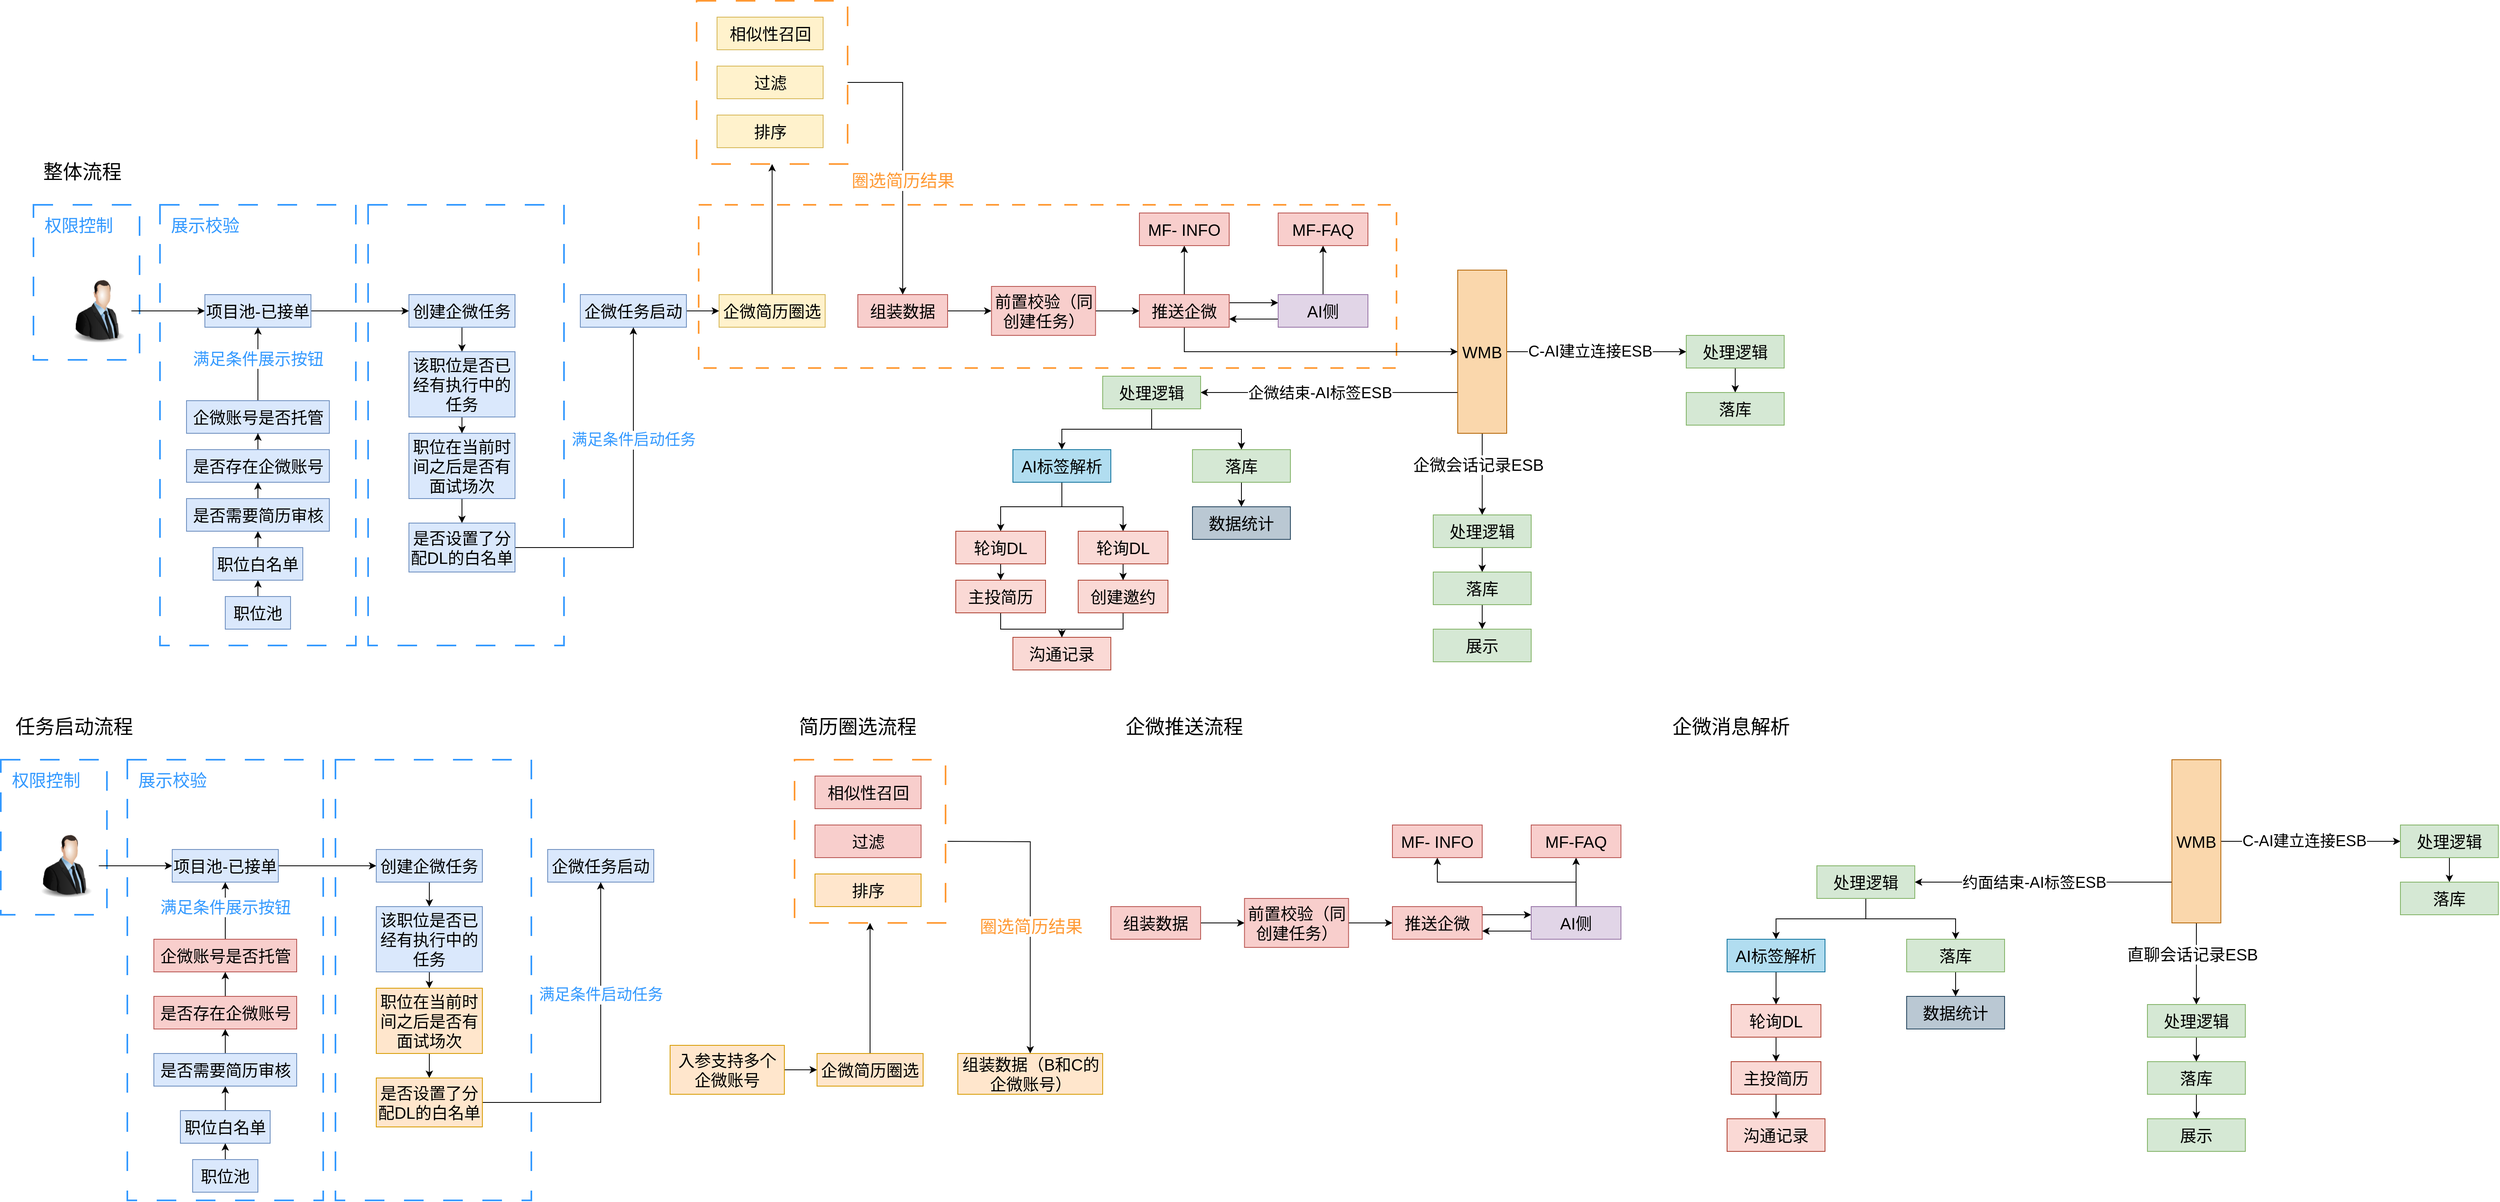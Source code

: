 <mxfile version="21.6.6" type="github">
  <diagram name="第 1 页" id="ttlEeA1ZEPNr0AOslTdx">
    <mxGraphModel dx="2562" dy="1632" grid="1" gridSize="10" guides="1" tooltips="1" connect="1" arrows="1" fold="1" page="0" pageScale="1" pageWidth="827" pageHeight="1169" math="0" shadow="0">
      <root>
        <mxCell id="0" />
        <mxCell id="1" parent="0" />
        <mxCell id="BQcSsUXnOOZIrNRMj9lR-1" value="" style="rounded=0;whiteSpace=wrap;html=1;dashed=1;dashPattern=8 8;strokeColor=#FF9933;strokeWidth=2;" parent="1" vertex="1">
          <mxGeometry x="255" y="-540" width="855" height="200" as="geometry" />
        </mxCell>
        <mxCell id="BQcSsUXnOOZIrNRMj9lR-2" style="edgeStyle=orthogonalEdgeStyle;rounded=0;orthogonalLoop=1;jettySize=auto;html=1;entryX=0.5;entryY=0;entryDx=0;entryDy=0;" parent="1" source="BQcSsUXnOOZIrNRMj9lR-4" target="BQcSsUXnOOZIrNRMj9lR-16" edge="1">
          <mxGeometry relative="1" as="geometry" />
        </mxCell>
        <mxCell id="BQcSsUXnOOZIrNRMj9lR-3" value="圈选简历结果" style="edgeLabel;html=1;align=center;verticalAlign=middle;resizable=0;points=[];fontSize=21;fontColor=#FF9933;" parent="BQcSsUXnOOZIrNRMj9lR-2" vertex="1" connectable="0">
          <mxGeometry x="0.022" y="-1" relative="1" as="geometry">
            <mxPoint x="1" y="20" as="offset" />
          </mxGeometry>
        </mxCell>
        <mxCell id="BQcSsUXnOOZIrNRMj9lR-4" value="" style="rounded=0;whiteSpace=wrap;html=1;dashed=1;strokeWidth=2;strokeColor=#FF9933;dashPattern=12 12;" parent="1" vertex="1">
          <mxGeometry x="252.5" y="-790" width="185" height="200" as="geometry" />
        </mxCell>
        <mxCell id="BQcSsUXnOOZIrNRMj9lR-5" value="" style="rounded=0;whiteSpace=wrap;html=1;dashed=1;strokeWidth=2;strokeColor=#3399FF;dashPattern=12 12;" parent="1" vertex="1">
          <mxGeometry x="-150" y="-540" width="240" height="540" as="geometry" />
        </mxCell>
        <mxCell id="BQcSsUXnOOZIrNRMj9lR-6" value="" style="rounded=0;whiteSpace=wrap;html=1;dashed=1;strokeWidth=2;strokeColor=#3399FF;dashPattern=12 12;" parent="1" vertex="1">
          <mxGeometry x="-560" y="-540" width="130" height="190" as="geometry" />
        </mxCell>
        <mxCell id="BQcSsUXnOOZIrNRMj9lR-7" value="" style="rounded=0;whiteSpace=wrap;html=1;dashed=1;strokeWidth=2;strokeColor=#3399FF;dashPattern=12 12;" parent="1" vertex="1">
          <mxGeometry x="-405" y="-540" width="240" height="540" as="geometry" />
        </mxCell>
        <mxCell id="BQcSsUXnOOZIrNRMj9lR-8" style="edgeStyle=orthogonalEdgeStyle;rounded=0;orthogonalLoop=1;jettySize=auto;html=1;entryX=0;entryY=0.5;entryDx=0;entryDy=0;" parent="1" source="BQcSsUXnOOZIrNRMj9lR-9" target="BQcSsUXnOOZIrNRMj9lR-45" edge="1">
          <mxGeometry relative="1" as="geometry" />
        </mxCell>
        <mxCell id="BQcSsUXnOOZIrNRMj9lR-9" value="" style="image;html=1;image=img/lib/clip_art/people/Suit_Man_128x128.png;rounded=0;" parent="1" vertex="1">
          <mxGeometry x="-520" y="-450" width="80" height="80" as="geometry" />
        </mxCell>
        <mxCell id="BQcSsUXnOOZIrNRMj9lR-10" value="整体流程" style="text;html=1;strokeColor=none;fillColor=none;align=center;verticalAlign=middle;whiteSpace=wrap;rounded=0;fontSize=24;" parent="1" vertex="1">
          <mxGeometry x="-560" y="-600" width="120" height="40" as="geometry" />
        </mxCell>
        <mxCell id="BQcSsUXnOOZIrNRMj9lR-11" value="" style="edgeStyle=orthogonalEdgeStyle;rounded=0;orthogonalLoop=1;jettySize=auto;html=1;" parent="1" source="BQcSsUXnOOZIrNRMj9lR-12" target="BQcSsUXnOOZIrNRMj9lR-60" edge="1">
          <mxGeometry relative="1" as="geometry" />
        </mxCell>
        <mxCell id="BQcSsUXnOOZIrNRMj9lR-12" value="创建企微任务" style="whiteSpace=wrap;html=1;verticalAlign=middle;labelBackgroundColor=none;fontSize=20;fillColor=#dae8fc;strokeColor=#6c8ebf;rounded=0;" parent="1" vertex="1">
          <mxGeometry x="-100" y="-430" width="130" height="40" as="geometry" />
        </mxCell>
        <mxCell id="BQcSsUXnOOZIrNRMj9lR-13" style="edgeStyle=orthogonalEdgeStyle;rounded=0;orthogonalLoop=1;jettySize=auto;html=1;" parent="1" source="BQcSsUXnOOZIrNRMj9lR-14" target="BQcSsUXnOOZIrNRMj9lR-4" edge="1">
          <mxGeometry relative="1" as="geometry" />
        </mxCell>
        <mxCell id="BQcSsUXnOOZIrNRMj9lR-14" value="企微简历圈选" style="whiteSpace=wrap;html=1;verticalAlign=middle;labelBackgroundColor=none;fontSize=20;fillColor=#fff2cc;strokeColor=#d6b656;rounded=0;" parent="1" vertex="1">
          <mxGeometry x="280" y="-430" width="130" height="40" as="geometry" />
        </mxCell>
        <mxCell id="BQcSsUXnOOZIrNRMj9lR-15" value="" style="edgeStyle=orthogonalEdgeStyle;rounded=0;orthogonalLoop=1;jettySize=auto;html=1;" parent="1" source="BQcSsUXnOOZIrNRMj9lR-16" target="BQcSsUXnOOZIrNRMj9lR-83" edge="1">
          <mxGeometry relative="1" as="geometry" />
        </mxCell>
        <mxCell id="BQcSsUXnOOZIrNRMj9lR-16" value="组装数据" style="whiteSpace=wrap;html=1;verticalAlign=middle;labelBackgroundColor=none;fontSize=20;fillColor=#f8cecc;strokeColor=#b85450;rounded=0;" parent="1" vertex="1">
          <mxGeometry x="450" y="-430" width="110" height="40" as="geometry" />
        </mxCell>
        <mxCell id="BQcSsUXnOOZIrNRMj9lR-17" value="" style="edgeStyle=orthogonalEdgeStyle;rounded=0;orthogonalLoop=1;jettySize=auto;html=1;" parent="1" source="BQcSsUXnOOZIrNRMj9lR-20" target="BQcSsUXnOOZIrNRMj9lR-33" edge="1">
          <mxGeometry relative="1" as="geometry">
            <Array as="points">
              <mxPoint x="935" y="-420" />
              <mxPoint x="935" y="-420" />
            </Array>
          </mxGeometry>
        </mxCell>
        <mxCell id="BQcSsUXnOOZIrNRMj9lR-18" style="edgeStyle=orthogonalEdgeStyle;rounded=0;orthogonalLoop=1;jettySize=auto;html=1;entryX=0;entryY=0.5;entryDx=0;entryDy=0;" parent="1" source="BQcSsUXnOOZIrNRMj9lR-20" target="BQcSsUXnOOZIrNRMj9lR-27" edge="1">
          <mxGeometry relative="1" as="geometry">
            <Array as="points">
              <mxPoint x="850" y="-360" />
            </Array>
          </mxGeometry>
        </mxCell>
        <mxCell id="BQcSsUXnOOZIrNRMj9lR-19" style="edgeStyle=orthogonalEdgeStyle;rounded=0;orthogonalLoop=1;jettySize=auto;html=1;entryX=0.5;entryY=1;entryDx=0;entryDy=0;" parent="1" source="BQcSsUXnOOZIrNRMj9lR-20" target="BQcSsUXnOOZIrNRMj9lR-69" edge="1">
          <mxGeometry relative="1" as="geometry" />
        </mxCell>
        <mxCell id="BQcSsUXnOOZIrNRMj9lR-20" value="推送企微" style="whiteSpace=wrap;html=1;verticalAlign=middle;labelBackgroundColor=none;fontSize=20;fillColor=#f8cecc;strokeColor=#b85450;rounded=0;" parent="1" vertex="1">
          <mxGeometry x="795" y="-430" width="110" height="40" as="geometry" />
        </mxCell>
        <mxCell id="BQcSsUXnOOZIrNRMj9lR-21" style="edgeStyle=orthogonalEdgeStyle;orthogonalLoop=1;jettySize=auto;html=1;entryX=1;entryY=0.5;entryDx=0;entryDy=0;" parent="1" source="BQcSsUXnOOZIrNRMj9lR-27" target="BQcSsUXnOOZIrNRMj9lR-30" edge="1">
          <mxGeometry relative="1" as="geometry">
            <Array as="points">
              <mxPoint x="1165" y="-310" />
              <mxPoint x="1165" y="-310" />
            </Array>
          </mxGeometry>
        </mxCell>
        <mxCell id="BQcSsUXnOOZIrNRMj9lR-22" value="企微结束-AI标签ESB" style="edgeLabel;html=1;align=center;verticalAlign=middle;resizable=0;points=[];fontSize=19;" parent="BQcSsUXnOOZIrNRMj9lR-21" vertex="1" connectable="0">
          <mxGeometry x="0.071" y="1" relative="1" as="geometry">
            <mxPoint x="-1" as="offset" />
          </mxGeometry>
        </mxCell>
        <mxCell id="BQcSsUXnOOZIrNRMj9lR-23" style="edgeStyle=orthogonalEdgeStyle;rounded=0;orthogonalLoop=1;jettySize=auto;html=1;entryX=0.5;entryY=0;entryDx=0;entryDy=0;" parent="1" source="BQcSsUXnOOZIrNRMj9lR-27" target="BQcSsUXnOOZIrNRMj9lR-71" edge="1">
          <mxGeometry relative="1" as="geometry" />
        </mxCell>
        <mxCell id="BQcSsUXnOOZIrNRMj9lR-24" value="企微会话记录ESB" style="edgeLabel;html=1;align=center;verticalAlign=middle;resizable=0;points=[];fontSize=20;" parent="BQcSsUXnOOZIrNRMj9lR-23" vertex="1" connectable="0">
          <mxGeometry x="-0.238" y="-5" relative="1" as="geometry">
            <mxPoint as="offset" />
          </mxGeometry>
        </mxCell>
        <mxCell id="BQcSsUXnOOZIrNRMj9lR-25" style="edgeStyle=orthogonalEdgeStyle;rounded=0;orthogonalLoop=1;jettySize=auto;html=1;entryX=0;entryY=0.5;entryDx=0;entryDy=0;" parent="1" source="BQcSsUXnOOZIrNRMj9lR-27" target="BQcSsUXnOOZIrNRMj9lR-76" edge="1">
          <mxGeometry relative="1" as="geometry" />
        </mxCell>
        <mxCell id="BQcSsUXnOOZIrNRMj9lR-26" value="C-AI建立连接ESB" style="edgeLabel;html=1;align=center;verticalAlign=middle;resizable=0;points=[];fontSize=19;" parent="BQcSsUXnOOZIrNRMj9lR-25" vertex="1" connectable="0">
          <mxGeometry x="-0.176" y="1" relative="1" as="geometry">
            <mxPoint x="11" y="1" as="offset" />
          </mxGeometry>
        </mxCell>
        <mxCell id="BQcSsUXnOOZIrNRMj9lR-27" value="WMB" style="whiteSpace=wrap;html=1;verticalAlign=middle;labelBackgroundColor=none;fontSize=20;fillColor=#fad7ac;strokeColor=#b46504;rounded=0;" parent="1" vertex="1">
          <mxGeometry x="1185" y="-460" width="60" height="200" as="geometry" />
        </mxCell>
        <mxCell id="BQcSsUXnOOZIrNRMj9lR-28" style="edgeStyle=orthogonalEdgeStyle;rounded=0;orthogonalLoop=1;jettySize=auto;html=1;" parent="1" source="BQcSsUXnOOZIrNRMj9lR-30" target="BQcSsUXnOOZIrNRMj9lR-37" edge="1">
          <mxGeometry relative="1" as="geometry" />
        </mxCell>
        <mxCell id="BQcSsUXnOOZIrNRMj9lR-29" value="" style="edgeStyle=orthogonalEdgeStyle;rounded=0;orthogonalLoop=1;jettySize=auto;html=1;" parent="1" source="BQcSsUXnOOZIrNRMj9lR-30" target="BQcSsUXnOOZIrNRMj9lR-85" edge="1">
          <mxGeometry relative="1" as="geometry" />
        </mxCell>
        <mxCell id="BQcSsUXnOOZIrNRMj9lR-30" value="处理逻辑" style="whiteSpace=wrap;html=1;verticalAlign=middle;labelBackgroundColor=none;fontSize=20;fillColor=#d5e8d4;strokeColor=#82b366;rounded=0;" parent="1" vertex="1">
          <mxGeometry x="750" y="-330" width="120" height="40" as="geometry" />
        </mxCell>
        <mxCell id="BQcSsUXnOOZIrNRMj9lR-31" style="edgeStyle=orthogonalEdgeStyle;rounded=0;orthogonalLoop=1;jettySize=auto;html=1;entryX=1;entryY=0.75;entryDx=0;entryDy=0;" parent="1" source="BQcSsUXnOOZIrNRMj9lR-33" target="BQcSsUXnOOZIrNRMj9lR-20" edge="1">
          <mxGeometry relative="1" as="geometry">
            <Array as="points">
              <mxPoint x="945" y="-400" />
              <mxPoint x="945" y="-400" />
            </Array>
          </mxGeometry>
        </mxCell>
        <mxCell id="BQcSsUXnOOZIrNRMj9lR-32" style="edgeStyle=orthogonalEdgeStyle;rounded=0;orthogonalLoop=1;jettySize=auto;html=1;entryX=0.5;entryY=1;entryDx=0;entryDy=0;" parent="1" source="BQcSsUXnOOZIrNRMj9lR-33" target="BQcSsUXnOOZIrNRMj9lR-34" edge="1">
          <mxGeometry relative="1" as="geometry" />
        </mxCell>
        <mxCell id="BQcSsUXnOOZIrNRMj9lR-33" value="AI侧" style="whiteSpace=wrap;html=1;verticalAlign=middle;labelBackgroundColor=none;fontSize=20;fillColor=#e1d5e7;strokeColor=#9673a6;rounded=0;" parent="1" vertex="1">
          <mxGeometry x="965" y="-430" width="110" height="40" as="geometry" />
        </mxCell>
        <mxCell id="BQcSsUXnOOZIrNRMj9lR-34" value="MF-FAQ" style="whiteSpace=wrap;html=1;verticalAlign=middle;labelBackgroundColor=none;fontSize=20;fillColor=#f8cecc;strokeColor=#b85450;rounded=0;" parent="1" vertex="1">
          <mxGeometry x="965" y="-530" width="110" height="40" as="geometry" />
        </mxCell>
        <mxCell id="BQcSsUXnOOZIrNRMj9lR-35" style="edgeStyle=orthogonalEdgeStyle;rounded=0;orthogonalLoop=1;jettySize=auto;html=1;entryX=0.5;entryY=0;entryDx=0;entryDy=0;" parent="1" source="BQcSsUXnOOZIrNRMj9lR-37" target="BQcSsUXnOOZIrNRMj9lR-42" edge="1">
          <mxGeometry relative="1" as="geometry" />
        </mxCell>
        <mxCell id="BQcSsUXnOOZIrNRMj9lR-36" style="edgeStyle=orthogonalEdgeStyle;rounded=0;orthogonalLoop=1;jettySize=auto;html=1;entryX=0.5;entryY=0;entryDx=0;entryDy=0;" parent="1" source="BQcSsUXnOOZIrNRMj9lR-37" target="BQcSsUXnOOZIrNRMj9lR-40" edge="1">
          <mxGeometry relative="1" as="geometry" />
        </mxCell>
        <mxCell id="BQcSsUXnOOZIrNRMj9lR-37" value="AI标签解析" style="whiteSpace=wrap;html=1;verticalAlign=middle;labelBackgroundColor=none;fontSize=20;fillColor=#b1ddf0;strokeColor=#10739e;rounded=0;" parent="1" vertex="1">
          <mxGeometry x="640" y="-240" width="120" height="40" as="geometry" />
        </mxCell>
        <mxCell id="BQcSsUXnOOZIrNRMj9lR-38" value="数据统计" style="whiteSpace=wrap;html=1;verticalAlign=middle;labelBackgroundColor=none;fontSize=20;fillColor=#bac8d3;strokeColor=#23445d;rounded=0;" parent="1" vertex="1">
          <mxGeometry x="860" y="-170" width="120" height="40" as="geometry" />
        </mxCell>
        <mxCell id="BQcSsUXnOOZIrNRMj9lR-39" style="edgeStyle=orthogonalEdgeStyle;rounded=0;orthogonalLoop=1;jettySize=auto;html=1;entryX=0.5;entryY=0;entryDx=0;entryDy=0;" parent="1" source="BQcSsUXnOOZIrNRMj9lR-40" target="BQcSsUXnOOZIrNRMj9lR-81" edge="1">
          <mxGeometry relative="1" as="geometry" />
        </mxCell>
        <mxCell id="BQcSsUXnOOZIrNRMj9lR-40" value="轮询DL" style="whiteSpace=wrap;html=1;verticalAlign=middle;labelBackgroundColor=none;fontSize=20;fillColor=#fad9d5;strokeColor=#ae4132;rounded=0;" parent="1" vertex="1">
          <mxGeometry x="720" y="-140" width="110" height="40" as="geometry" />
        </mxCell>
        <mxCell id="BQcSsUXnOOZIrNRMj9lR-41" style="edgeStyle=orthogonalEdgeStyle;rounded=0;orthogonalLoop=1;jettySize=auto;html=1;" parent="1" source="BQcSsUXnOOZIrNRMj9lR-42" target="BQcSsUXnOOZIrNRMj9lR-79" edge="1">
          <mxGeometry relative="1" as="geometry" />
        </mxCell>
        <mxCell id="BQcSsUXnOOZIrNRMj9lR-42" value="轮询DL" style="whiteSpace=wrap;html=1;verticalAlign=middle;labelBackgroundColor=none;fontSize=20;fillColor=#fad9d5;strokeColor=#ae4132;rounded=0;" parent="1" vertex="1">
          <mxGeometry x="570" y="-140" width="110" height="40" as="geometry" />
        </mxCell>
        <mxCell id="BQcSsUXnOOZIrNRMj9lR-43" value="沟通记录" style="whiteSpace=wrap;html=1;verticalAlign=middle;labelBackgroundColor=none;fontSize=20;fillColor=#fad9d5;strokeColor=#ae4132;rounded=0;" parent="1" vertex="1">
          <mxGeometry x="640" y="-10" width="120" height="40" as="geometry" />
        </mxCell>
        <mxCell id="BQcSsUXnOOZIrNRMj9lR-44" style="edgeStyle=orthogonalEdgeStyle;rounded=0;orthogonalLoop=1;jettySize=auto;html=1;" parent="1" source="BQcSsUXnOOZIrNRMj9lR-45" target="BQcSsUXnOOZIrNRMj9lR-12" edge="1">
          <mxGeometry relative="1" as="geometry" />
        </mxCell>
        <mxCell id="BQcSsUXnOOZIrNRMj9lR-45" value="项目池-已接单" style="whiteSpace=wrap;html=1;verticalAlign=middle;labelBackgroundColor=none;fontSize=20;fillColor=#dae8fc;strokeColor=#6c8ebf;rounded=0;" parent="1" vertex="1">
          <mxGeometry x="-350" y="-430" width="130" height="40" as="geometry" />
        </mxCell>
        <mxCell id="BQcSsUXnOOZIrNRMj9lR-46" value="" style="edgeStyle=orthogonalEdgeStyle;rounded=0;orthogonalLoop=1;jettySize=auto;html=1;" parent="1" source="BQcSsUXnOOZIrNRMj9lR-47" target="BQcSsUXnOOZIrNRMj9lR-49" edge="1">
          <mxGeometry relative="1" as="geometry" />
        </mxCell>
        <mxCell id="BQcSsUXnOOZIrNRMj9lR-47" value="职位池" style="whiteSpace=wrap;html=1;verticalAlign=middle;labelBackgroundColor=none;fontSize=20;fillColor=#dae8fc;strokeColor=#6c8ebf;rounded=0;" parent="1" vertex="1">
          <mxGeometry x="-325" y="-60" width="80" height="40" as="geometry" />
        </mxCell>
        <mxCell id="BQcSsUXnOOZIrNRMj9lR-48" value="" style="edgeStyle=orthogonalEdgeStyle;rounded=0;orthogonalLoop=1;jettySize=auto;html=1;" parent="1" source="BQcSsUXnOOZIrNRMj9lR-49" target="BQcSsUXnOOZIrNRMj9lR-51" edge="1">
          <mxGeometry relative="1" as="geometry" />
        </mxCell>
        <mxCell id="BQcSsUXnOOZIrNRMj9lR-49" value="职位白名单" style="whiteSpace=wrap;html=1;verticalAlign=middle;labelBackgroundColor=none;fontSize=20;fillColor=#dae8fc;strokeColor=#6c8ebf;rounded=0;" parent="1" vertex="1">
          <mxGeometry x="-340" y="-120" width="110" height="40" as="geometry" />
        </mxCell>
        <mxCell id="BQcSsUXnOOZIrNRMj9lR-87" value="" style="edgeStyle=orthogonalEdgeStyle;rounded=0;orthogonalLoop=1;jettySize=auto;html=1;" parent="1" source="BQcSsUXnOOZIrNRMj9lR-51" target="BQcSsUXnOOZIrNRMj9lR-86" edge="1">
          <mxGeometry relative="1" as="geometry" />
        </mxCell>
        <mxCell id="BQcSsUXnOOZIrNRMj9lR-51" value="是否需要简历审核" style="whiteSpace=wrap;html=1;verticalAlign=middle;labelBackgroundColor=none;fontSize=20;fillColor=#dae8fc;strokeColor=#6c8ebf;rounded=0;" parent="1" vertex="1">
          <mxGeometry x="-372.5" y="-180" width="175" height="40" as="geometry" />
        </mxCell>
        <mxCell id="BQcSsUXnOOZIrNRMj9lR-52" value="展示校验" style="text;html=1;strokeColor=none;fillColor=none;align=center;verticalAlign=middle;rounded=0;fontSize=21;fontColor=#3399FF;" parent="1" vertex="1">
          <mxGeometry x="-405" y="-540" width="110" height="50" as="geometry" />
        </mxCell>
        <mxCell id="BQcSsUXnOOZIrNRMj9lR-53" value="权限控制" style="text;html=1;strokeColor=none;fillColor=none;align=center;verticalAlign=middle;rounded=0;fontSize=21;fontColor=#3399FF;" parent="1" vertex="1">
          <mxGeometry x="-560" y="-540" width="110" height="50" as="geometry" />
        </mxCell>
        <mxCell id="BQcSsUXnOOZIrNRMj9lR-54" style="edgeStyle=orthogonalEdgeStyle;rounded=0;orthogonalLoop=1;jettySize=auto;html=1;entryX=0;entryY=0.5;entryDx=0;entryDy=0;" parent="1" source="BQcSsUXnOOZIrNRMj9lR-55" target="BQcSsUXnOOZIrNRMj9lR-14" edge="1">
          <mxGeometry relative="1" as="geometry" />
        </mxCell>
        <mxCell id="BQcSsUXnOOZIrNRMj9lR-55" value="企微任务启动" style="whiteSpace=wrap;html=1;verticalAlign=middle;labelBackgroundColor=none;fontSize=20;fillColor=#dae8fc;strokeColor=#6c8ebf;rounded=0;" parent="1" vertex="1">
          <mxGeometry x="110" y="-430" width="130" height="40" as="geometry" />
        </mxCell>
        <mxCell id="BQcSsUXnOOZIrNRMj9lR-56" style="edgeStyle=orthogonalEdgeStyle;rounded=0;orthogonalLoop=1;jettySize=auto;html=1;" parent="1" source="BQcSsUXnOOZIrNRMj9lR-58" target="BQcSsUXnOOZIrNRMj9lR-45" edge="1">
          <mxGeometry relative="1" as="geometry" />
        </mxCell>
        <mxCell id="BQcSsUXnOOZIrNRMj9lR-57" value="满足条件展示按钮" style="edgeLabel;html=1;align=center;verticalAlign=middle;resizable=0;points=[];fontSize=20;fontColor=#3399FF;" parent="BQcSsUXnOOZIrNRMj9lR-56" vertex="1" connectable="0">
          <mxGeometry x="0.164" relative="1" as="geometry">
            <mxPoint as="offset" />
          </mxGeometry>
        </mxCell>
        <mxCell id="BQcSsUXnOOZIrNRMj9lR-58" value="企微账号是否托管" style="whiteSpace=wrap;html=1;verticalAlign=middle;labelBackgroundColor=none;fontSize=20;fillColor=#dae8fc;strokeColor=#6c8ebf;rounded=0;" parent="1" vertex="1">
          <mxGeometry x="-372.5" y="-300" width="175" height="40" as="geometry" />
        </mxCell>
        <mxCell id="BQcSsUXnOOZIrNRMj9lR-59" value="" style="edgeStyle=orthogonalEdgeStyle;rounded=0;orthogonalLoop=1;jettySize=auto;html=1;" parent="1" source="BQcSsUXnOOZIrNRMj9lR-60" target="BQcSsUXnOOZIrNRMj9lR-62" edge="1">
          <mxGeometry relative="1" as="geometry" />
        </mxCell>
        <mxCell id="BQcSsUXnOOZIrNRMj9lR-60" value="该职位是否已经有执行中的任务" style="whiteSpace=wrap;html=1;verticalAlign=middle;labelBackgroundColor=none;fontSize=20;fillColor=#dae8fc;strokeColor=#6c8ebf;rounded=0;" parent="1" vertex="1">
          <mxGeometry x="-100" y="-360" width="130" height="80" as="geometry" />
        </mxCell>
        <mxCell id="BQcSsUXnOOZIrNRMj9lR-61" value="" style="edgeStyle=orthogonalEdgeStyle;rounded=0;orthogonalLoop=1;jettySize=auto;html=1;" parent="1" source="BQcSsUXnOOZIrNRMj9lR-62" target="BQcSsUXnOOZIrNRMj9lR-65" edge="1">
          <mxGeometry relative="1" as="geometry" />
        </mxCell>
        <mxCell id="BQcSsUXnOOZIrNRMj9lR-62" value="职位在当前时间之后是否有面试场次" style="whiteSpace=wrap;html=1;verticalAlign=middle;labelBackgroundColor=none;fontSize=20;fillColor=#dae8fc;strokeColor=#6c8ebf;rounded=0;" parent="1" vertex="1">
          <mxGeometry x="-100" y="-260" width="130" height="80" as="geometry" />
        </mxCell>
        <mxCell id="BQcSsUXnOOZIrNRMj9lR-63" style="edgeStyle=orthogonalEdgeStyle;rounded=0;orthogonalLoop=1;jettySize=auto;html=1;entryX=0.5;entryY=1;entryDx=0;entryDy=0;" parent="1" source="BQcSsUXnOOZIrNRMj9lR-65" target="BQcSsUXnOOZIrNRMj9lR-55" edge="1">
          <mxGeometry relative="1" as="geometry" />
        </mxCell>
        <mxCell id="BQcSsUXnOOZIrNRMj9lR-64" value="满足条件启动任务" style="edgeLabel;html=1;align=center;verticalAlign=middle;resizable=0;points=[];fontSize=19;fontColor=#3399FF;" parent="BQcSsUXnOOZIrNRMj9lR-63" vertex="1" connectable="0">
          <mxGeometry x="0.335" relative="1" as="geometry">
            <mxPoint as="offset" />
          </mxGeometry>
        </mxCell>
        <mxCell id="BQcSsUXnOOZIrNRMj9lR-65" value="是否设置了分配DL的白名单" style="whiteSpace=wrap;html=1;verticalAlign=middle;labelBackgroundColor=none;fontSize=20;fillColor=#dae8fc;strokeColor=#6c8ebf;rounded=0;" parent="1" vertex="1">
          <mxGeometry x="-100" y="-150" width="130" height="60" as="geometry" />
        </mxCell>
        <mxCell id="BQcSsUXnOOZIrNRMj9lR-66" value="相似性召回" style="whiteSpace=wrap;html=1;verticalAlign=middle;labelBackgroundColor=none;fontSize=20;fillColor=#fff2cc;strokeColor=#d6b656;rounded=0;" parent="1" vertex="1">
          <mxGeometry x="277.5" y="-770" width="130" height="40" as="geometry" />
        </mxCell>
        <mxCell id="BQcSsUXnOOZIrNRMj9lR-67" value="过滤" style="whiteSpace=wrap;html=1;verticalAlign=middle;labelBackgroundColor=none;fontSize=20;fillColor=#fff2cc;strokeColor=#d6b656;rounded=0;" parent="1" vertex="1">
          <mxGeometry x="277.5" y="-710" width="130" height="40" as="geometry" />
        </mxCell>
        <mxCell id="BQcSsUXnOOZIrNRMj9lR-68" value="排序" style="whiteSpace=wrap;html=1;verticalAlign=middle;labelBackgroundColor=none;fontSize=20;fillColor=#fff2cc;strokeColor=#d6b656;rounded=0;" parent="1" vertex="1">
          <mxGeometry x="277.5" y="-650" width="130" height="40" as="geometry" />
        </mxCell>
        <mxCell id="BQcSsUXnOOZIrNRMj9lR-69" value="MF- INFO" style="whiteSpace=wrap;html=1;verticalAlign=middle;labelBackgroundColor=none;fontSize=20;fillColor=#f8cecc;strokeColor=#b85450;rounded=0;" parent="1" vertex="1">
          <mxGeometry x="795" y="-530" width="110" height="40" as="geometry" />
        </mxCell>
        <mxCell id="BQcSsUXnOOZIrNRMj9lR-70" value="" style="edgeStyle=orthogonalEdgeStyle;rounded=0;orthogonalLoop=1;jettySize=auto;html=1;" parent="1" source="BQcSsUXnOOZIrNRMj9lR-71" target="BQcSsUXnOOZIrNRMj9lR-73" edge="1">
          <mxGeometry relative="1" as="geometry" />
        </mxCell>
        <mxCell id="BQcSsUXnOOZIrNRMj9lR-71" value="处理逻辑" style="whiteSpace=wrap;html=1;verticalAlign=middle;labelBackgroundColor=none;fontSize=20;fillColor=#d5e8d4;strokeColor=#82b366;rounded=0;" parent="1" vertex="1">
          <mxGeometry x="1155" y="-160" width="120" height="40" as="geometry" />
        </mxCell>
        <mxCell id="BQcSsUXnOOZIrNRMj9lR-72" value="" style="edgeStyle=orthogonalEdgeStyle;rounded=0;orthogonalLoop=1;jettySize=auto;html=1;" parent="1" source="BQcSsUXnOOZIrNRMj9lR-73" target="BQcSsUXnOOZIrNRMj9lR-74" edge="1">
          <mxGeometry relative="1" as="geometry" />
        </mxCell>
        <mxCell id="BQcSsUXnOOZIrNRMj9lR-73" value="落库" style="whiteSpace=wrap;html=1;verticalAlign=middle;labelBackgroundColor=none;fontSize=20;fillColor=#d5e8d4;strokeColor=#82b366;rounded=0;" parent="1" vertex="1">
          <mxGeometry x="1155" y="-90" width="120" height="40" as="geometry" />
        </mxCell>
        <mxCell id="BQcSsUXnOOZIrNRMj9lR-74" value="展示" style="whiteSpace=wrap;html=1;verticalAlign=middle;labelBackgroundColor=none;fontSize=20;fillColor=#d5e8d4;strokeColor=#82b366;rounded=0;" parent="1" vertex="1">
          <mxGeometry x="1155" y="-20" width="120" height="40" as="geometry" />
        </mxCell>
        <mxCell id="BQcSsUXnOOZIrNRMj9lR-75" value="" style="edgeStyle=orthogonalEdgeStyle;rounded=0;orthogonalLoop=1;jettySize=auto;html=1;" parent="1" source="BQcSsUXnOOZIrNRMj9lR-76" target="BQcSsUXnOOZIrNRMj9lR-77" edge="1">
          <mxGeometry relative="1" as="geometry" />
        </mxCell>
        <mxCell id="BQcSsUXnOOZIrNRMj9lR-76" value="处理逻辑" style="whiteSpace=wrap;html=1;verticalAlign=middle;labelBackgroundColor=none;fontSize=20;fillColor=#d5e8d4;strokeColor=#82b366;rounded=0;" parent="1" vertex="1">
          <mxGeometry x="1465" y="-380" width="120" height="40" as="geometry" />
        </mxCell>
        <mxCell id="BQcSsUXnOOZIrNRMj9lR-77" value="落库" style="whiteSpace=wrap;html=1;verticalAlign=middle;labelBackgroundColor=none;fontSize=20;fillColor=#d5e8d4;strokeColor=#82b366;rounded=0;" parent="1" vertex="1">
          <mxGeometry x="1465" y="-310" width="120" height="40" as="geometry" />
        </mxCell>
        <mxCell id="BQcSsUXnOOZIrNRMj9lR-78" style="edgeStyle=orthogonalEdgeStyle;rounded=0;orthogonalLoop=1;jettySize=auto;html=1;entryX=0.5;entryY=0;entryDx=0;entryDy=0;" parent="1" source="BQcSsUXnOOZIrNRMj9lR-79" target="BQcSsUXnOOZIrNRMj9lR-43" edge="1">
          <mxGeometry relative="1" as="geometry" />
        </mxCell>
        <mxCell id="BQcSsUXnOOZIrNRMj9lR-79" value="主投简历" style="whiteSpace=wrap;html=1;verticalAlign=middle;labelBackgroundColor=none;fontSize=20;fillColor=#fad9d5;strokeColor=#ae4132;rounded=0;" parent="1" vertex="1">
          <mxGeometry x="570" y="-80" width="110" height="40" as="geometry" />
        </mxCell>
        <mxCell id="BQcSsUXnOOZIrNRMj9lR-80" style="edgeStyle=orthogonalEdgeStyle;rounded=0;orthogonalLoop=1;jettySize=auto;html=1;entryX=0.5;entryY=0;entryDx=0;entryDy=0;" parent="1" source="BQcSsUXnOOZIrNRMj9lR-81" target="BQcSsUXnOOZIrNRMj9lR-43" edge="1">
          <mxGeometry relative="1" as="geometry" />
        </mxCell>
        <mxCell id="BQcSsUXnOOZIrNRMj9lR-81" value="创建邀约" style="whiteSpace=wrap;html=1;verticalAlign=middle;labelBackgroundColor=none;fontSize=20;fillColor=#fad9d5;strokeColor=#ae4132;rounded=0;" parent="1" vertex="1">
          <mxGeometry x="720" y="-80" width="110" height="40" as="geometry" />
        </mxCell>
        <mxCell id="BQcSsUXnOOZIrNRMj9lR-82" style="edgeStyle=orthogonalEdgeStyle;rounded=0;orthogonalLoop=1;jettySize=auto;html=1;entryX=0;entryY=0.5;entryDx=0;entryDy=0;" parent="1" source="BQcSsUXnOOZIrNRMj9lR-83" target="BQcSsUXnOOZIrNRMj9lR-20" edge="1">
          <mxGeometry relative="1" as="geometry" />
        </mxCell>
        <mxCell id="BQcSsUXnOOZIrNRMj9lR-83" value="前置校验（同创建任务）" style="whiteSpace=wrap;html=1;verticalAlign=middle;labelBackgroundColor=none;fontSize=20;fillColor=#f8cecc;strokeColor=#b85450;rounded=0;" parent="1" vertex="1">
          <mxGeometry x="613.75" y="-440" width="127.5" height="60" as="geometry" />
        </mxCell>
        <mxCell id="BQcSsUXnOOZIrNRMj9lR-84" style="edgeStyle=orthogonalEdgeStyle;rounded=0;orthogonalLoop=1;jettySize=auto;html=1;" parent="1" source="BQcSsUXnOOZIrNRMj9lR-85" target="BQcSsUXnOOZIrNRMj9lR-38" edge="1">
          <mxGeometry relative="1" as="geometry" />
        </mxCell>
        <mxCell id="BQcSsUXnOOZIrNRMj9lR-85" value="落库" style="whiteSpace=wrap;html=1;verticalAlign=middle;labelBackgroundColor=none;fontSize=20;fillColor=#d5e8d4;strokeColor=#82b366;rounded=0;" parent="1" vertex="1">
          <mxGeometry x="860" y="-240" width="120" height="40" as="geometry" />
        </mxCell>
        <mxCell id="BQcSsUXnOOZIrNRMj9lR-88" style="edgeStyle=orthogonalEdgeStyle;rounded=0;orthogonalLoop=1;jettySize=auto;html=1;entryX=0.5;entryY=1;entryDx=0;entryDy=0;" parent="1" source="BQcSsUXnOOZIrNRMj9lR-86" target="BQcSsUXnOOZIrNRMj9lR-58" edge="1">
          <mxGeometry relative="1" as="geometry" />
        </mxCell>
        <mxCell id="BQcSsUXnOOZIrNRMj9lR-86" value="是否存在企微账号" style="whiteSpace=wrap;html=1;verticalAlign=middle;labelBackgroundColor=none;fontSize=20;fillColor=#dae8fc;strokeColor=#6c8ebf;rounded=0;" parent="1" vertex="1">
          <mxGeometry x="-372.5" y="-240" width="175" height="40" as="geometry" />
        </mxCell>
        <mxCell id="BQcSsUXnOOZIrNRMj9lR-89" value="" style="rounded=0;whiteSpace=wrap;html=1;dashed=1;strokeWidth=2;strokeColor=#3399FF;dashPattern=12 12;" parent="1" vertex="1">
          <mxGeometry x="-190" y="140" width="240" height="540" as="geometry" />
        </mxCell>
        <mxCell id="BQcSsUXnOOZIrNRMj9lR-90" value="" style="rounded=0;whiteSpace=wrap;html=1;dashed=1;strokeWidth=2;strokeColor=#3399FF;dashPattern=12 12;" parent="1" vertex="1">
          <mxGeometry x="-600" y="140" width="130" height="190" as="geometry" />
        </mxCell>
        <mxCell id="BQcSsUXnOOZIrNRMj9lR-91" value="" style="rounded=0;whiteSpace=wrap;html=1;dashed=1;strokeWidth=2;strokeColor=#3399FF;dashPattern=12 12;" parent="1" vertex="1">
          <mxGeometry x="-445" y="140" width="240" height="540" as="geometry" />
        </mxCell>
        <mxCell id="BQcSsUXnOOZIrNRMj9lR-92" style="edgeStyle=orthogonalEdgeStyle;rounded=0;orthogonalLoop=1;jettySize=auto;html=1;entryX=0;entryY=0.5;entryDx=0;entryDy=0;" parent="1" source="BQcSsUXnOOZIrNRMj9lR-93" target="BQcSsUXnOOZIrNRMj9lR-98" edge="1">
          <mxGeometry relative="1" as="geometry" />
        </mxCell>
        <mxCell id="BQcSsUXnOOZIrNRMj9lR-93" value="" style="image;html=1;image=img/lib/clip_art/people/Suit_Man_128x128.png;rounded=0;" parent="1" vertex="1">
          <mxGeometry x="-560" y="230" width="80" height="80" as="geometry" />
        </mxCell>
        <mxCell id="BQcSsUXnOOZIrNRMj9lR-94" value="任务启动流程" style="text;html=1;strokeColor=none;fillColor=none;align=center;verticalAlign=middle;whiteSpace=wrap;rounded=0;fontSize=24;" parent="1" vertex="1">
          <mxGeometry x="-600" y="80" width="180" height="40" as="geometry" />
        </mxCell>
        <mxCell id="BQcSsUXnOOZIrNRMj9lR-95" value="" style="edgeStyle=orthogonalEdgeStyle;rounded=0;orthogonalLoop=1;jettySize=auto;html=1;" parent="1" source="BQcSsUXnOOZIrNRMj9lR-96" target="BQcSsUXnOOZIrNRMj9lR-112" edge="1">
          <mxGeometry relative="1" as="geometry" />
        </mxCell>
        <mxCell id="BQcSsUXnOOZIrNRMj9lR-96" value="创建企微任务" style="whiteSpace=wrap;html=1;verticalAlign=middle;labelBackgroundColor=none;fontSize=20;fillColor=#dae8fc;strokeColor=#6c8ebf;rounded=0;" parent="1" vertex="1">
          <mxGeometry x="-140" y="250" width="130" height="40" as="geometry" />
        </mxCell>
        <mxCell id="BQcSsUXnOOZIrNRMj9lR-97" style="edgeStyle=orthogonalEdgeStyle;rounded=0;orthogonalLoop=1;jettySize=auto;html=1;" parent="1" source="BQcSsUXnOOZIrNRMj9lR-98" target="BQcSsUXnOOZIrNRMj9lR-96" edge="1">
          <mxGeometry relative="1" as="geometry" />
        </mxCell>
        <mxCell id="BQcSsUXnOOZIrNRMj9lR-98" value="项目池-已接单" style="whiteSpace=wrap;html=1;verticalAlign=middle;labelBackgroundColor=none;fontSize=20;fillColor=#dae8fc;strokeColor=#6c8ebf;rounded=0;" parent="1" vertex="1">
          <mxGeometry x="-390" y="250" width="130" height="40" as="geometry" />
        </mxCell>
        <mxCell id="BQcSsUXnOOZIrNRMj9lR-99" value="" style="edgeStyle=orthogonalEdgeStyle;rounded=0;orthogonalLoop=1;jettySize=auto;html=1;" parent="1" source="BQcSsUXnOOZIrNRMj9lR-100" target="BQcSsUXnOOZIrNRMj9lR-102" edge="1">
          <mxGeometry relative="1" as="geometry" />
        </mxCell>
        <mxCell id="BQcSsUXnOOZIrNRMj9lR-100" value="职位池" style="whiteSpace=wrap;html=1;verticalAlign=middle;labelBackgroundColor=none;fontSize=20;fillColor=#dae8fc;strokeColor=#6c8ebf;rounded=0;" parent="1" vertex="1">
          <mxGeometry x="-365" y="630" width="80" height="40" as="geometry" />
        </mxCell>
        <mxCell id="BQcSsUXnOOZIrNRMj9lR-101" value="" style="edgeStyle=orthogonalEdgeStyle;rounded=0;orthogonalLoop=1;jettySize=auto;html=1;" parent="1" source="BQcSsUXnOOZIrNRMj9lR-102" target="BQcSsUXnOOZIrNRMj9lR-104" edge="1">
          <mxGeometry relative="1" as="geometry" />
        </mxCell>
        <mxCell id="BQcSsUXnOOZIrNRMj9lR-102" value="职位白名单" style="whiteSpace=wrap;html=1;verticalAlign=middle;labelBackgroundColor=none;fontSize=20;fillColor=#dae8fc;strokeColor=#6c8ebf;rounded=0;" parent="1" vertex="1">
          <mxGeometry x="-380" y="570" width="110" height="40" as="geometry" />
        </mxCell>
        <mxCell id="BQcSsUXnOOZIrNRMj9lR-176" style="edgeStyle=orthogonalEdgeStyle;rounded=0;orthogonalLoop=1;jettySize=auto;html=1;entryX=0.5;entryY=1;entryDx=0;entryDy=0;" parent="1" source="BQcSsUXnOOZIrNRMj9lR-104" target="BQcSsUXnOOZIrNRMj9lR-175" edge="1">
          <mxGeometry relative="1" as="geometry" />
        </mxCell>
        <mxCell id="BQcSsUXnOOZIrNRMj9lR-104" value="是否需要简历审核" style="whiteSpace=wrap;html=1;verticalAlign=middle;labelBackgroundColor=none;fontSize=20;fillColor=#dae8fc;strokeColor=#6c8ebf;rounded=0;" parent="1" vertex="1">
          <mxGeometry x="-412.5" y="500" width="175" height="40" as="geometry" />
        </mxCell>
        <mxCell id="BQcSsUXnOOZIrNRMj9lR-105" value="展示校验" style="text;html=1;strokeColor=none;fillColor=none;align=center;verticalAlign=middle;rounded=0;fontSize=21;fontColor=#3399FF;" parent="1" vertex="1">
          <mxGeometry x="-445" y="140" width="110" height="50" as="geometry" />
        </mxCell>
        <mxCell id="BQcSsUXnOOZIrNRMj9lR-106" value="权限控制" style="text;html=1;strokeColor=none;fillColor=none;align=center;verticalAlign=middle;rounded=0;fontSize=21;fontColor=#3399FF;" parent="1" vertex="1">
          <mxGeometry x="-600" y="140" width="110" height="50" as="geometry" />
        </mxCell>
        <mxCell id="BQcSsUXnOOZIrNRMj9lR-107" value="企微任务启动" style="whiteSpace=wrap;html=1;verticalAlign=middle;labelBackgroundColor=none;fontSize=20;fillColor=#dae8fc;strokeColor=#6c8ebf;rounded=0;" parent="1" vertex="1">
          <mxGeometry x="70" y="250" width="130" height="40" as="geometry" />
        </mxCell>
        <mxCell id="BQcSsUXnOOZIrNRMj9lR-108" style="edgeStyle=orthogonalEdgeStyle;rounded=0;orthogonalLoop=1;jettySize=auto;html=1;" parent="1" source="BQcSsUXnOOZIrNRMj9lR-110" target="BQcSsUXnOOZIrNRMj9lR-98" edge="1">
          <mxGeometry relative="1" as="geometry" />
        </mxCell>
        <mxCell id="BQcSsUXnOOZIrNRMj9lR-109" value="满足条件展示按钮" style="edgeLabel;html=1;align=center;verticalAlign=middle;resizable=0;points=[];fontSize=20;fontColor=#3399FF;" parent="BQcSsUXnOOZIrNRMj9lR-108" vertex="1" connectable="0">
          <mxGeometry x="0.164" relative="1" as="geometry">
            <mxPoint as="offset" />
          </mxGeometry>
        </mxCell>
        <mxCell id="BQcSsUXnOOZIrNRMj9lR-110" value="企微账号是否托管" style="whiteSpace=wrap;html=1;verticalAlign=middle;labelBackgroundColor=none;fontSize=20;fillColor=#f8cecc;strokeColor=#b85450;rounded=0;" parent="1" vertex="1">
          <mxGeometry x="-412.5" y="360" width="175" height="40" as="geometry" />
        </mxCell>
        <mxCell id="BQcSsUXnOOZIrNRMj9lR-111" value="" style="edgeStyle=orthogonalEdgeStyle;rounded=0;orthogonalLoop=1;jettySize=auto;html=1;" parent="1" source="BQcSsUXnOOZIrNRMj9lR-112" target="BQcSsUXnOOZIrNRMj9lR-114" edge="1">
          <mxGeometry relative="1" as="geometry" />
        </mxCell>
        <mxCell id="BQcSsUXnOOZIrNRMj9lR-112" value="该职位是否已经有执行中的任务" style="whiteSpace=wrap;html=1;verticalAlign=middle;labelBackgroundColor=none;fontSize=20;fillColor=#DAE8FC;strokeColor=#6c8ebf;rounded=0;" parent="1" vertex="1">
          <mxGeometry x="-140" y="320" width="130" height="80" as="geometry" />
        </mxCell>
        <mxCell id="BQcSsUXnOOZIrNRMj9lR-113" value="" style="edgeStyle=orthogonalEdgeStyle;rounded=0;orthogonalLoop=1;jettySize=auto;html=1;" parent="1" source="BQcSsUXnOOZIrNRMj9lR-114" target="BQcSsUXnOOZIrNRMj9lR-117" edge="1">
          <mxGeometry relative="1" as="geometry" />
        </mxCell>
        <mxCell id="BQcSsUXnOOZIrNRMj9lR-114" value="职位在当前时间之后是否有面试场次" style="whiteSpace=wrap;html=1;verticalAlign=middle;labelBackgroundColor=none;fontSize=20;fillColor=#ffe6cc;strokeColor=#d79b00;rounded=0;" parent="1" vertex="1">
          <mxGeometry x="-140" y="420" width="130" height="80" as="geometry" />
        </mxCell>
        <mxCell id="BQcSsUXnOOZIrNRMj9lR-115" style="edgeStyle=orthogonalEdgeStyle;rounded=0;orthogonalLoop=1;jettySize=auto;html=1;entryX=0.5;entryY=1;entryDx=0;entryDy=0;" parent="1" source="BQcSsUXnOOZIrNRMj9lR-117" target="BQcSsUXnOOZIrNRMj9lR-107" edge="1">
          <mxGeometry relative="1" as="geometry" />
        </mxCell>
        <mxCell id="BQcSsUXnOOZIrNRMj9lR-116" value="满足条件启动任务" style="edgeLabel;html=1;align=center;verticalAlign=middle;resizable=0;points=[];fontSize=19;fontColor=#3399FF;" parent="BQcSsUXnOOZIrNRMj9lR-115" vertex="1" connectable="0">
          <mxGeometry x="0.335" relative="1" as="geometry">
            <mxPoint as="offset" />
          </mxGeometry>
        </mxCell>
        <mxCell id="BQcSsUXnOOZIrNRMj9lR-117" value="是否设置了分配DL的白名单" style="whiteSpace=wrap;html=1;verticalAlign=middle;labelBackgroundColor=none;fontSize=20;fillColor=#ffe6cc;strokeColor=#d79b00;rounded=0;" parent="1" vertex="1">
          <mxGeometry x="-140" y="530" width="130" height="60" as="geometry" />
        </mxCell>
        <mxCell id="BQcSsUXnOOZIrNRMj9lR-118" style="edgeStyle=orthogonalEdgeStyle;rounded=0;orthogonalLoop=1;jettySize=auto;html=1;entryX=0.5;entryY=0;entryDx=0;entryDy=0;" parent="1" target="BQcSsUXnOOZIrNRMj9lR-123" edge="1">
          <mxGeometry relative="1" as="geometry">
            <mxPoint x="560" y="240" as="sourcePoint" />
          </mxGeometry>
        </mxCell>
        <mxCell id="BQcSsUXnOOZIrNRMj9lR-119" value="圈选简历结果" style="edgeLabel;html=1;align=center;verticalAlign=middle;resizable=0;points=[];fontSize=21;fontColor=#FF9933;" parent="BQcSsUXnOOZIrNRMj9lR-118" vertex="1" connectable="0">
          <mxGeometry x="0.022" y="-1" relative="1" as="geometry">
            <mxPoint x="1" y="20" as="offset" />
          </mxGeometry>
        </mxCell>
        <mxCell id="BQcSsUXnOOZIrNRMj9lR-120" value="" style="rounded=0;whiteSpace=wrap;html=1;dashed=1;strokeWidth=2;strokeColor=#FF9933;dashPattern=12 12;" parent="1" vertex="1">
          <mxGeometry x="372.5" y="140" width="185" height="200" as="geometry" />
        </mxCell>
        <mxCell id="BQcSsUXnOOZIrNRMj9lR-121" style="edgeStyle=orthogonalEdgeStyle;rounded=0;orthogonalLoop=1;jettySize=auto;html=1;" parent="1" source="BQcSsUXnOOZIrNRMj9lR-122" target="BQcSsUXnOOZIrNRMj9lR-120" edge="1">
          <mxGeometry relative="1" as="geometry" />
        </mxCell>
        <mxCell id="BQcSsUXnOOZIrNRMj9lR-122" value="企微简历圈选" style="whiteSpace=wrap;html=1;verticalAlign=middle;labelBackgroundColor=none;fontSize=20;fillColor=#ffe6cc;strokeColor=#d79b00;rounded=0;" parent="1" vertex="1">
          <mxGeometry x="400" y="500" width="130" height="40" as="geometry" />
        </mxCell>
        <mxCell id="BQcSsUXnOOZIrNRMj9lR-123" value="组装数据（B和C的企微账号）" style="whiteSpace=wrap;html=1;verticalAlign=middle;labelBackgroundColor=none;fontSize=20;fillColor=#ffe6cc;strokeColor=#d79b00;rounded=0;" parent="1" vertex="1">
          <mxGeometry x="572.5" y="500" width="177.5" height="50" as="geometry" />
        </mxCell>
        <mxCell id="BQcSsUXnOOZIrNRMj9lR-124" value="相似性召回" style="whiteSpace=wrap;html=1;verticalAlign=middle;labelBackgroundColor=none;fontSize=20;fillColor=#f8cecc;strokeColor=#b85450;rounded=0;" parent="1" vertex="1">
          <mxGeometry x="397.5" y="160" width="130" height="40" as="geometry" />
        </mxCell>
        <mxCell id="BQcSsUXnOOZIrNRMj9lR-125" value="过滤" style="whiteSpace=wrap;html=1;verticalAlign=middle;labelBackgroundColor=none;fontSize=20;fillColor=#f8cecc;strokeColor=#b85450;rounded=0;" parent="1" vertex="1">
          <mxGeometry x="397.5" y="220" width="130" height="40" as="geometry" />
        </mxCell>
        <mxCell id="BQcSsUXnOOZIrNRMj9lR-126" value="排序" style="whiteSpace=wrap;html=1;verticalAlign=middle;labelBackgroundColor=none;fontSize=20;fillColor=#ffe6cc;strokeColor=#d79b00;rounded=0;" parent="1" vertex="1">
          <mxGeometry x="397.5" y="280" width="130" height="40" as="geometry" />
        </mxCell>
        <mxCell id="BQcSsUXnOOZIrNRMj9lR-127" value="简历圈选流程" style="text;html=1;strokeColor=none;fillColor=none;align=center;verticalAlign=middle;whiteSpace=wrap;rounded=0;fontSize=24;" parent="1" vertex="1">
          <mxGeometry x="360" y="80" width="180" height="40" as="geometry" />
        </mxCell>
        <mxCell id="BQcSsUXnOOZIrNRMj9lR-128" value="" style="edgeStyle=orthogonalEdgeStyle;rounded=0;orthogonalLoop=1;jettySize=auto;html=1;" parent="1" source="BQcSsUXnOOZIrNRMj9lR-129" target="BQcSsUXnOOZIrNRMj9lR-139" edge="1">
          <mxGeometry relative="1" as="geometry" />
        </mxCell>
        <mxCell id="BQcSsUXnOOZIrNRMj9lR-129" value="组装数据" style="whiteSpace=wrap;html=1;verticalAlign=middle;labelBackgroundColor=none;fontSize=20;fillColor=#f8cecc;strokeColor=#b85450;rounded=0;" parent="1" vertex="1">
          <mxGeometry x="760" y="320" width="110" height="40" as="geometry" />
        </mxCell>
        <mxCell id="BQcSsUXnOOZIrNRMj9lR-130" value="" style="edgeStyle=orthogonalEdgeStyle;rounded=0;orthogonalLoop=1;jettySize=auto;html=1;" parent="1" source="BQcSsUXnOOZIrNRMj9lR-132" target="BQcSsUXnOOZIrNRMj9lR-135" edge="1">
          <mxGeometry relative="1" as="geometry">
            <Array as="points">
              <mxPoint x="1245" y="330" />
              <mxPoint x="1245" y="330" />
            </Array>
          </mxGeometry>
        </mxCell>
        <mxCell id="BQcSsUXnOOZIrNRMj9lR-132" value="推送企微" style="whiteSpace=wrap;html=1;verticalAlign=middle;labelBackgroundColor=none;fontSize=20;fillColor=#f8cecc;strokeColor=#b85450;rounded=0;" parent="1" vertex="1">
          <mxGeometry x="1105" y="320" width="110" height="40" as="geometry" />
        </mxCell>
        <mxCell id="BQcSsUXnOOZIrNRMj9lR-133" style="edgeStyle=orthogonalEdgeStyle;rounded=0;orthogonalLoop=1;jettySize=auto;html=1;entryX=1;entryY=0.75;entryDx=0;entryDy=0;" parent="1" source="BQcSsUXnOOZIrNRMj9lR-135" target="BQcSsUXnOOZIrNRMj9lR-132" edge="1">
          <mxGeometry relative="1" as="geometry">
            <Array as="points">
              <mxPoint x="1255" y="350" />
              <mxPoint x="1255" y="350" />
            </Array>
          </mxGeometry>
        </mxCell>
        <mxCell id="BQcSsUXnOOZIrNRMj9lR-134" style="edgeStyle=orthogonalEdgeStyle;rounded=0;orthogonalLoop=1;jettySize=auto;html=1;entryX=0.5;entryY=1;entryDx=0;entryDy=0;" parent="1" source="BQcSsUXnOOZIrNRMj9lR-135" target="BQcSsUXnOOZIrNRMj9lR-136" edge="1">
          <mxGeometry relative="1" as="geometry" />
        </mxCell>
        <mxCell id="LzzcZsO0uXz7zpavIhvt-3" style="edgeStyle=orthogonalEdgeStyle;rounded=0;orthogonalLoop=1;jettySize=auto;html=1;entryX=0.5;entryY=1;entryDx=0;entryDy=0;" edge="1" parent="1" source="BQcSsUXnOOZIrNRMj9lR-135" target="BQcSsUXnOOZIrNRMj9lR-137">
          <mxGeometry relative="1" as="geometry">
            <Array as="points">
              <mxPoint x="1330" y="290" />
              <mxPoint x="1160" y="290" />
            </Array>
          </mxGeometry>
        </mxCell>
        <mxCell id="BQcSsUXnOOZIrNRMj9lR-135" value="AI侧" style="whiteSpace=wrap;html=1;verticalAlign=middle;labelBackgroundColor=none;fontSize=20;fillColor=#e1d5e7;strokeColor=#9673a6;rounded=0;" parent="1" vertex="1">
          <mxGeometry x="1275" y="320" width="110" height="40" as="geometry" />
        </mxCell>
        <mxCell id="BQcSsUXnOOZIrNRMj9lR-136" value="MF-FAQ" style="whiteSpace=wrap;html=1;verticalAlign=middle;labelBackgroundColor=none;fontSize=20;fillColor=#f8cecc;strokeColor=#b85450;rounded=0;" parent="1" vertex="1">
          <mxGeometry x="1275" y="220" width="110" height="40" as="geometry" />
        </mxCell>
        <mxCell id="BQcSsUXnOOZIrNRMj9lR-137" value="MF- INFO" style="whiteSpace=wrap;html=1;verticalAlign=middle;labelBackgroundColor=none;fontSize=20;fillColor=#f8cecc;strokeColor=#b85450;rounded=0;" parent="1" vertex="1">
          <mxGeometry x="1105" y="220" width="110" height="40" as="geometry" />
        </mxCell>
        <mxCell id="BQcSsUXnOOZIrNRMj9lR-138" style="edgeStyle=orthogonalEdgeStyle;rounded=0;orthogonalLoop=1;jettySize=auto;html=1;entryX=0;entryY=0.5;entryDx=0;entryDy=0;" parent="1" source="BQcSsUXnOOZIrNRMj9lR-139" target="BQcSsUXnOOZIrNRMj9lR-132" edge="1">
          <mxGeometry relative="1" as="geometry" />
        </mxCell>
        <mxCell id="BQcSsUXnOOZIrNRMj9lR-139" value="前置校验（同创建任务）" style="whiteSpace=wrap;html=1;verticalAlign=middle;labelBackgroundColor=none;fontSize=20;fillColor=#f8cecc;strokeColor=#b85450;rounded=0;" parent="1" vertex="1">
          <mxGeometry x="923.75" y="310" width="127.5" height="60" as="geometry" />
        </mxCell>
        <mxCell id="BQcSsUXnOOZIrNRMj9lR-140" value="企微推送流程" style="text;html=1;strokeColor=none;fillColor=none;align=center;verticalAlign=middle;whiteSpace=wrap;rounded=0;fontSize=24;" parent="1" vertex="1">
          <mxGeometry x="760" y="80" width="180" height="40" as="geometry" />
        </mxCell>
        <mxCell id="BQcSsUXnOOZIrNRMj9lR-141" style="edgeStyle=orthogonalEdgeStyle;orthogonalLoop=1;jettySize=auto;html=1;entryX=1;entryY=0.5;entryDx=0;entryDy=0;" parent="1" source="BQcSsUXnOOZIrNRMj9lR-147" target="BQcSsUXnOOZIrNRMj9lR-150" edge="1">
          <mxGeometry relative="1" as="geometry">
            <Array as="points">
              <mxPoint x="2040.01" y="290" />
              <mxPoint x="2040.01" y="290" />
            </Array>
          </mxGeometry>
        </mxCell>
        <mxCell id="BQcSsUXnOOZIrNRMj9lR-142" value="约面结束-AI标签ESB" style="edgeLabel;html=1;align=center;verticalAlign=middle;resizable=0;points=[];fontSize=19;" parent="BQcSsUXnOOZIrNRMj9lR-141" vertex="1" connectable="0">
          <mxGeometry x="0.071" y="1" relative="1" as="geometry">
            <mxPoint x="-1" as="offset" />
          </mxGeometry>
        </mxCell>
        <mxCell id="BQcSsUXnOOZIrNRMj9lR-143" style="edgeStyle=orthogonalEdgeStyle;rounded=0;orthogonalLoop=1;jettySize=auto;html=1;entryX=0.5;entryY=0;entryDx=0;entryDy=0;" parent="1" source="BQcSsUXnOOZIrNRMj9lR-147" target="BQcSsUXnOOZIrNRMj9lR-160" edge="1">
          <mxGeometry relative="1" as="geometry" />
        </mxCell>
        <mxCell id="BQcSsUXnOOZIrNRMj9lR-144" value="直聊会话记录ESB" style="edgeLabel;html=1;align=center;verticalAlign=middle;resizable=0;points=[];fontSize=20;" parent="BQcSsUXnOOZIrNRMj9lR-143" vertex="1" connectable="0">
          <mxGeometry x="-0.238" y="-5" relative="1" as="geometry">
            <mxPoint as="offset" />
          </mxGeometry>
        </mxCell>
        <mxCell id="BQcSsUXnOOZIrNRMj9lR-145" style="edgeStyle=orthogonalEdgeStyle;rounded=0;orthogonalLoop=1;jettySize=auto;html=1;entryX=0;entryY=0.5;entryDx=0;entryDy=0;" parent="1" source="BQcSsUXnOOZIrNRMj9lR-147" target="BQcSsUXnOOZIrNRMj9lR-165" edge="1">
          <mxGeometry relative="1" as="geometry" />
        </mxCell>
        <mxCell id="BQcSsUXnOOZIrNRMj9lR-146" value="C-AI建立连接ESB" style="edgeLabel;html=1;align=center;verticalAlign=middle;resizable=0;points=[];fontSize=19;" parent="BQcSsUXnOOZIrNRMj9lR-145" vertex="1" connectable="0">
          <mxGeometry x="-0.176" y="1" relative="1" as="geometry">
            <mxPoint x="11" y="1" as="offset" />
          </mxGeometry>
        </mxCell>
        <mxCell id="BQcSsUXnOOZIrNRMj9lR-147" value="WMB" style="whiteSpace=wrap;html=1;verticalAlign=middle;labelBackgroundColor=none;fontSize=20;fillColor=#fad7ac;strokeColor=#b46504;rounded=0;" parent="1" vertex="1">
          <mxGeometry x="2060.01" y="140" width="60" height="200" as="geometry" />
        </mxCell>
        <mxCell id="BQcSsUXnOOZIrNRMj9lR-148" style="edgeStyle=orthogonalEdgeStyle;rounded=0;orthogonalLoop=1;jettySize=auto;html=1;" parent="1" source="BQcSsUXnOOZIrNRMj9lR-150" target="BQcSsUXnOOZIrNRMj9lR-153" edge="1">
          <mxGeometry relative="1" as="geometry" />
        </mxCell>
        <mxCell id="BQcSsUXnOOZIrNRMj9lR-149" value="" style="edgeStyle=orthogonalEdgeStyle;rounded=0;orthogonalLoop=1;jettySize=auto;html=1;" parent="1" source="BQcSsUXnOOZIrNRMj9lR-150" target="BQcSsUXnOOZIrNRMj9lR-170" edge="1">
          <mxGeometry relative="1" as="geometry" />
        </mxCell>
        <mxCell id="BQcSsUXnOOZIrNRMj9lR-150" value="处理逻辑" style="whiteSpace=wrap;html=1;verticalAlign=middle;labelBackgroundColor=none;fontSize=20;fillColor=#d5e8d4;strokeColor=#82b366;rounded=0;" parent="1" vertex="1">
          <mxGeometry x="1625.01" y="270" width="120" height="40" as="geometry" />
        </mxCell>
        <mxCell id="BQcSsUXnOOZIrNRMj9lR-152" style="edgeStyle=orthogonalEdgeStyle;rounded=0;orthogonalLoop=1;jettySize=auto;html=1;entryX=0.5;entryY=0;entryDx=0;entryDy=0;" parent="1" source="BQcSsUXnOOZIrNRMj9lR-153" target="BQcSsUXnOOZIrNRMj9lR-172" edge="1">
          <mxGeometry relative="1" as="geometry" />
        </mxCell>
        <mxCell id="BQcSsUXnOOZIrNRMj9lR-153" value="AI标签解析" style="whiteSpace=wrap;html=1;verticalAlign=middle;labelBackgroundColor=none;fontSize=20;fillColor=#b1ddf0;strokeColor=#10739e;rounded=0;" parent="1" vertex="1">
          <mxGeometry x="1515.01" y="360" width="120" height="40" as="geometry" />
        </mxCell>
        <mxCell id="BQcSsUXnOOZIrNRMj9lR-154" value="数据统计" style="whiteSpace=wrap;html=1;verticalAlign=middle;labelBackgroundColor=none;fontSize=20;fillColor=#bac8d3;strokeColor=#23445d;rounded=0;" parent="1" vertex="1">
          <mxGeometry x="1735.01" y="430" width="120" height="40" as="geometry" />
        </mxCell>
        <mxCell id="BQcSsUXnOOZIrNRMj9lR-155" style="edgeStyle=orthogonalEdgeStyle;rounded=0;orthogonalLoop=1;jettySize=auto;html=1;entryX=0.5;entryY=0;entryDx=0;entryDy=0;" parent="1" target="BQcSsUXnOOZIrNRMj9lR-168" edge="1">
          <mxGeometry relative="1" as="geometry">
            <mxPoint x="1650" y="500" as="sourcePoint" />
          </mxGeometry>
        </mxCell>
        <mxCell id="BQcSsUXnOOZIrNRMj9lR-158" value="沟通记录" style="whiteSpace=wrap;html=1;verticalAlign=middle;labelBackgroundColor=none;fontSize=20;fillColor=#fad9d5;strokeColor=#ae4132;rounded=0;" parent="1" vertex="1">
          <mxGeometry x="1515.01" y="580" width="120" height="40" as="geometry" />
        </mxCell>
        <mxCell id="BQcSsUXnOOZIrNRMj9lR-159" value="" style="edgeStyle=orthogonalEdgeStyle;rounded=0;orthogonalLoop=1;jettySize=auto;html=1;" parent="1" source="BQcSsUXnOOZIrNRMj9lR-160" target="BQcSsUXnOOZIrNRMj9lR-162" edge="1">
          <mxGeometry relative="1" as="geometry" />
        </mxCell>
        <mxCell id="BQcSsUXnOOZIrNRMj9lR-160" value="处理逻辑" style="whiteSpace=wrap;html=1;verticalAlign=middle;labelBackgroundColor=none;fontSize=20;fillColor=#d5e8d4;strokeColor=#82b366;rounded=0;" parent="1" vertex="1">
          <mxGeometry x="2030.01" y="440" width="120" height="40" as="geometry" />
        </mxCell>
        <mxCell id="BQcSsUXnOOZIrNRMj9lR-161" value="" style="edgeStyle=orthogonalEdgeStyle;rounded=0;orthogonalLoop=1;jettySize=auto;html=1;" parent="1" source="BQcSsUXnOOZIrNRMj9lR-162" target="BQcSsUXnOOZIrNRMj9lR-163" edge="1">
          <mxGeometry relative="1" as="geometry" />
        </mxCell>
        <mxCell id="BQcSsUXnOOZIrNRMj9lR-162" value="落库" style="whiteSpace=wrap;html=1;verticalAlign=middle;labelBackgroundColor=none;fontSize=20;fillColor=#d5e8d4;strokeColor=#82b366;rounded=0;" parent="1" vertex="1">
          <mxGeometry x="2030.01" y="510" width="120" height="40" as="geometry" />
        </mxCell>
        <mxCell id="BQcSsUXnOOZIrNRMj9lR-163" value="展示" style="whiteSpace=wrap;html=1;verticalAlign=middle;labelBackgroundColor=none;fontSize=20;fillColor=#d5e8d4;strokeColor=#82b366;rounded=0;" parent="1" vertex="1">
          <mxGeometry x="2030.01" y="580" width="120" height="40" as="geometry" />
        </mxCell>
        <mxCell id="BQcSsUXnOOZIrNRMj9lR-164" value="" style="edgeStyle=orthogonalEdgeStyle;rounded=0;orthogonalLoop=1;jettySize=auto;html=1;" parent="1" source="BQcSsUXnOOZIrNRMj9lR-165" target="BQcSsUXnOOZIrNRMj9lR-166" edge="1">
          <mxGeometry relative="1" as="geometry" />
        </mxCell>
        <mxCell id="BQcSsUXnOOZIrNRMj9lR-165" value="处理逻辑" style="whiteSpace=wrap;html=1;verticalAlign=middle;labelBackgroundColor=none;fontSize=20;fillColor=#d5e8d4;strokeColor=#82b366;rounded=0;" parent="1" vertex="1">
          <mxGeometry x="2340.01" y="220" width="120" height="40" as="geometry" />
        </mxCell>
        <mxCell id="BQcSsUXnOOZIrNRMj9lR-166" value="落库" style="whiteSpace=wrap;html=1;verticalAlign=middle;labelBackgroundColor=none;fontSize=20;fillColor=#d5e8d4;strokeColor=#82b366;rounded=0;" parent="1" vertex="1">
          <mxGeometry x="2340.01" y="290" width="120" height="40" as="geometry" />
        </mxCell>
        <mxCell id="BQcSsUXnOOZIrNRMj9lR-169" style="edgeStyle=orthogonalEdgeStyle;rounded=0;orthogonalLoop=1;jettySize=auto;html=1;" parent="1" source="BQcSsUXnOOZIrNRMj9lR-170" target="BQcSsUXnOOZIrNRMj9lR-154" edge="1">
          <mxGeometry relative="1" as="geometry" />
        </mxCell>
        <mxCell id="BQcSsUXnOOZIrNRMj9lR-170" value="落库" style="whiteSpace=wrap;html=1;verticalAlign=middle;labelBackgroundColor=none;fontSize=20;fillColor=#d5e8d4;strokeColor=#82b366;rounded=0;" parent="1" vertex="1">
          <mxGeometry x="1735.01" y="360" width="120" height="40" as="geometry" />
        </mxCell>
        <mxCell id="BQcSsUXnOOZIrNRMj9lR-171" value="企微消息解析" style="text;html=1;strokeColor=none;fillColor=none;align=center;verticalAlign=middle;whiteSpace=wrap;rounded=0;fontSize=24;" parent="1" vertex="1">
          <mxGeometry x="1440" y="80" width="160" height="40" as="geometry" />
        </mxCell>
        <mxCell id="LzzcZsO0uXz7zpavIhvt-4" style="edgeStyle=orthogonalEdgeStyle;rounded=0;orthogonalLoop=1;jettySize=auto;html=1;entryX=0.5;entryY=0;entryDx=0;entryDy=0;" edge="1" parent="1" source="BQcSsUXnOOZIrNRMj9lR-172" target="BQcSsUXnOOZIrNRMj9lR-174">
          <mxGeometry relative="1" as="geometry" />
        </mxCell>
        <mxCell id="BQcSsUXnOOZIrNRMj9lR-172" value="轮询DL" style="whiteSpace=wrap;html=1;verticalAlign=middle;labelBackgroundColor=none;fontSize=20;fillColor=#fad9d5;strokeColor=#ae4132;rounded=0;" parent="1" vertex="1">
          <mxGeometry x="1520.01" y="440" width="110" height="40" as="geometry" />
        </mxCell>
        <mxCell id="BQcSsUXnOOZIrNRMj9lR-173" style="edgeStyle=orthogonalEdgeStyle;rounded=0;orthogonalLoop=1;jettySize=auto;html=1;entryX=0.5;entryY=0;entryDx=0;entryDy=0;" parent="1" source="BQcSsUXnOOZIrNRMj9lR-174" target="BQcSsUXnOOZIrNRMj9lR-158" edge="1">
          <mxGeometry relative="1" as="geometry" />
        </mxCell>
        <mxCell id="BQcSsUXnOOZIrNRMj9lR-174" value="主投简历" style="whiteSpace=wrap;html=1;verticalAlign=middle;labelBackgroundColor=none;fontSize=20;fillColor=#fad9d5;strokeColor=#ae4132;rounded=0;" parent="1" vertex="1">
          <mxGeometry x="1520.01" y="510" width="110" height="40" as="geometry" />
        </mxCell>
        <mxCell id="BQcSsUXnOOZIrNRMj9lR-177" style="edgeStyle=orthogonalEdgeStyle;rounded=0;orthogonalLoop=1;jettySize=auto;html=1;" parent="1" source="BQcSsUXnOOZIrNRMj9lR-175" target="BQcSsUXnOOZIrNRMj9lR-110" edge="1">
          <mxGeometry relative="1" as="geometry" />
        </mxCell>
        <mxCell id="BQcSsUXnOOZIrNRMj9lR-175" value="是否存在企微账号" style="whiteSpace=wrap;html=1;verticalAlign=middle;labelBackgroundColor=none;fontSize=20;fillColor=#f8cecc;strokeColor=#b85450;rounded=0;" parent="1" vertex="1">
          <mxGeometry x="-412.5" y="430" width="175" height="40" as="geometry" />
        </mxCell>
        <mxCell id="LzzcZsO0uXz7zpavIhvt-2" style="edgeStyle=orthogonalEdgeStyle;rounded=0;orthogonalLoop=1;jettySize=auto;html=1;entryX=0;entryY=0.5;entryDx=0;entryDy=0;" edge="1" parent="1" source="LzzcZsO0uXz7zpavIhvt-1" target="BQcSsUXnOOZIrNRMj9lR-122">
          <mxGeometry relative="1" as="geometry" />
        </mxCell>
        <mxCell id="LzzcZsO0uXz7zpavIhvt-1" value="入参支持多个企微账号" style="whiteSpace=wrap;html=1;verticalAlign=middle;labelBackgroundColor=none;fontSize=20;fillColor=#ffe6cc;strokeColor=#d79b00;rounded=0;" vertex="1" parent="1">
          <mxGeometry x="220" y="490" width="140" height="60" as="geometry" />
        </mxCell>
      </root>
    </mxGraphModel>
  </diagram>
</mxfile>
